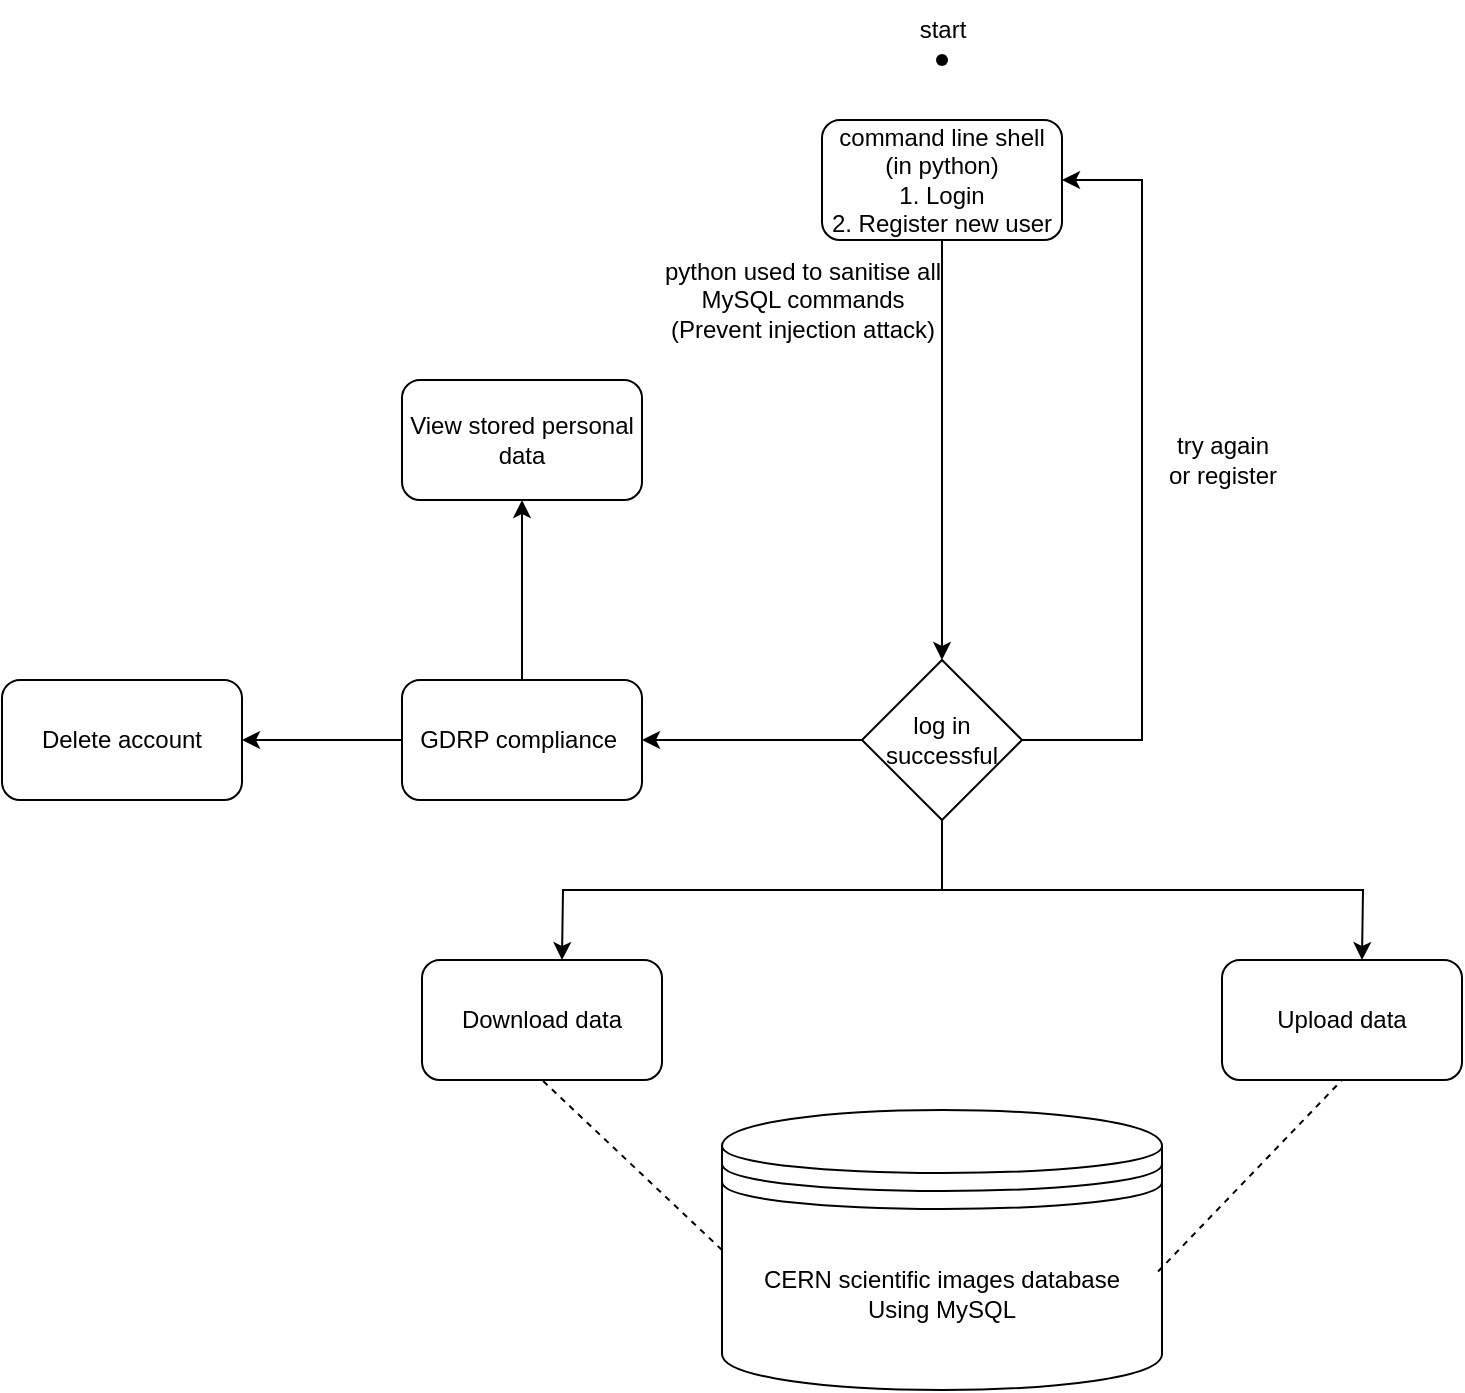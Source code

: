 <mxfile version="20.0.4" type="github">
  <diagram id="C5RBs43oDa-KdzZeNtuy" name="Page-1">
    <mxGraphModel dx="1038" dy="1740" grid="1" gridSize="10" guides="1" tooltips="1" connect="1" arrows="1" fold="1" page="1" pageScale="1" pageWidth="827" pageHeight="1169" math="0" shadow="0">
      <root>
        <mxCell id="WIyWlLk6GJQsqaUBKTNV-0" />
        <mxCell id="WIyWlLk6GJQsqaUBKTNV-1" parent="WIyWlLk6GJQsqaUBKTNV-0" />
        <mxCell id="GDj-0cEsIWtJqUSoCLiY-4" style="edgeStyle=orthogonalEdgeStyle;rounded=0;orthogonalLoop=1;jettySize=auto;html=1;exitX=0.5;exitY=1;exitDx=0;exitDy=0;entryX=0.5;entryY=0;entryDx=0;entryDy=0;" edge="1" parent="WIyWlLk6GJQsqaUBKTNV-1" source="GDj-0cEsIWtJqUSoCLiY-1" target="GDj-0cEsIWtJqUSoCLiY-3">
          <mxGeometry relative="1" as="geometry" />
        </mxCell>
        <mxCell id="GDj-0cEsIWtJqUSoCLiY-1" value="command line shell (in python)&lt;br&gt;1. Login&lt;br&gt;2. Register new user" style="rounded=1;whiteSpace=wrap;html=1;" vertex="1" parent="WIyWlLk6GJQsqaUBKTNV-1">
          <mxGeometry x="450" y="20" width="120" height="60" as="geometry" />
        </mxCell>
        <mxCell id="GDj-0cEsIWtJqUSoCLiY-5" style="edgeStyle=orthogonalEdgeStyle;rounded=0;orthogonalLoop=1;jettySize=auto;html=1;exitX=1;exitY=0.5;exitDx=0;exitDy=0;entryX=1;entryY=0.5;entryDx=0;entryDy=0;" edge="1" parent="WIyWlLk6GJQsqaUBKTNV-1" source="GDj-0cEsIWtJqUSoCLiY-3" target="GDj-0cEsIWtJqUSoCLiY-1">
          <mxGeometry relative="1" as="geometry">
            <Array as="points">
              <mxPoint x="610" y="330" />
              <mxPoint x="610" y="50" />
            </Array>
          </mxGeometry>
        </mxCell>
        <mxCell id="GDj-0cEsIWtJqUSoCLiY-8" style="edgeStyle=orthogonalEdgeStyle;rounded=0;orthogonalLoop=1;jettySize=auto;html=1;exitX=0;exitY=0.5;exitDx=0;exitDy=0;" edge="1" parent="WIyWlLk6GJQsqaUBKTNV-1" source="GDj-0cEsIWtJqUSoCLiY-3">
          <mxGeometry relative="1" as="geometry">
            <mxPoint x="360" y="330" as="targetPoint" />
          </mxGeometry>
        </mxCell>
        <mxCell id="GDj-0cEsIWtJqUSoCLiY-9" style="edgeStyle=orthogonalEdgeStyle;rounded=0;orthogonalLoop=1;jettySize=auto;html=1;exitX=0.5;exitY=1;exitDx=0;exitDy=0;" edge="1" parent="WIyWlLk6GJQsqaUBKTNV-1" source="GDj-0cEsIWtJqUSoCLiY-3">
          <mxGeometry relative="1" as="geometry">
            <mxPoint x="320" y="440" as="targetPoint" />
          </mxGeometry>
        </mxCell>
        <mxCell id="GDj-0cEsIWtJqUSoCLiY-16" style="edgeStyle=orthogonalEdgeStyle;rounded=0;orthogonalLoop=1;jettySize=auto;html=1;exitX=0.5;exitY=1;exitDx=0;exitDy=0;" edge="1" parent="WIyWlLk6GJQsqaUBKTNV-1" source="GDj-0cEsIWtJqUSoCLiY-3">
          <mxGeometry relative="1" as="geometry">
            <mxPoint x="720" y="440" as="targetPoint" />
          </mxGeometry>
        </mxCell>
        <mxCell id="GDj-0cEsIWtJqUSoCLiY-3" value="log in successful" style="rhombus;whiteSpace=wrap;html=1;" vertex="1" parent="WIyWlLk6GJQsqaUBKTNV-1">
          <mxGeometry x="470" y="290" width="80" height="80" as="geometry" />
        </mxCell>
        <mxCell id="GDj-0cEsIWtJqUSoCLiY-6" value="try again&lt;br&gt;or register" style="text;html=1;align=center;verticalAlign=middle;resizable=0;points=[];autosize=1;strokeColor=none;fillColor=none;" vertex="1" parent="WIyWlLk6GJQsqaUBKTNV-1">
          <mxGeometry x="610" y="170" width="80" height="40" as="geometry" />
        </mxCell>
        <mxCell id="GDj-0cEsIWtJqUSoCLiY-11" style="edgeStyle=orthogonalEdgeStyle;rounded=0;orthogonalLoop=1;jettySize=auto;html=1;exitX=0;exitY=0.5;exitDx=0;exitDy=0;" edge="1" parent="WIyWlLk6GJQsqaUBKTNV-1" source="GDj-0cEsIWtJqUSoCLiY-10">
          <mxGeometry relative="1" as="geometry">
            <mxPoint x="160" y="330" as="targetPoint" />
          </mxGeometry>
        </mxCell>
        <mxCell id="GDj-0cEsIWtJqUSoCLiY-12" style="edgeStyle=orthogonalEdgeStyle;rounded=0;orthogonalLoop=1;jettySize=auto;html=1;exitX=0.5;exitY=0;exitDx=0;exitDy=0;" edge="1" parent="WIyWlLk6GJQsqaUBKTNV-1" source="GDj-0cEsIWtJqUSoCLiY-10">
          <mxGeometry relative="1" as="geometry">
            <mxPoint x="300" y="210" as="targetPoint" />
          </mxGeometry>
        </mxCell>
        <mxCell id="GDj-0cEsIWtJqUSoCLiY-10" value="GDRP compliance&amp;nbsp;" style="rounded=1;whiteSpace=wrap;html=1;" vertex="1" parent="WIyWlLk6GJQsqaUBKTNV-1">
          <mxGeometry x="240" y="300" width="120" height="60" as="geometry" />
        </mxCell>
        <mxCell id="GDj-0cEsIWtJqUSoCLiY-13" value="View stored personal data" style="rounded=1;whiteSpace=wrap;html=1;" vertex="1" parent="WIyWlLk6GJQsqaUBKTNV-1">
          <mxGeometry x="240" y="150" width="120" height="60" as="geometry" />
        </mxCell>
        <mxCell id="GDj-0cEsIWtJqUSoCLiY-14" value="Delete account" style="rounded=1;whiteSpace=wrap;html=1;" vertex="1" parent="WIyWlLk6GJQsqaUBKTNV-1">
          <mxGeometry x="40" y="300" width="120" height="60" as="geometry" />
        </mxCell>
        <mxCell id="GDj-0cEsIWtJqUSoCLiY-15" value="Download data" style="rounded=1;whiteSpace=wrap;html=1;" vertex="1" parent="WIyWlLk6GJQsqaUBKTNV-1">
          <mxGeometry x="250" y="440" width="120" height="60" as="geometry" />
        </mxCell>
        <mxCell id="GDj-0cEsIWtJqUSoCLiY-17" value="Upload data" style="rounded=1;whiteSpace=wrap;html=1;" vertex="1" parent="WIyWlLk6GJQsqaUBKTNV-1">
          <mxGeometry x="650" y="440" width="120" height="60" as="geometry" />
        </mxCell>
        <mxCell id="GDj-0cEsIWtJqUSoCLiY-18" value="CERN scientific images database&lt;br&gt;Using MySQL" style="shape=datastore;whiteSpace=wrap;html=1;" vertex="1" parent="WIyWlLk6GJQsqaUBKTNV-1">
          <mxGeometry x="400" y="515" width="220" height="140" as="geometry" />
        </mxCell>
        <mxCell id="GDj-0cEsIWtJqUSoCLiY-20" value="" style="endArrow=none;dashed=1;html=1;rounded=0;exitX=0;exitY=0.5;exitDx=0;exitDy=0;" edge="1" parent="WIyWlLk6GJQsqaUBKTNV-1" source="GDj-0cEsIWtJqUSoCLiY-18">
          <mxGeometry width="50" height="50" relative="1" as="geometry">
            <mxPoint x="390" y="470" as="sourcePoint" />
            <mxPoint x="310" y="500" as="targetPoint" />
          </mxGeometry>
        </mxCell>
        <mxCell id="GDj-0cEsIWtJqUSoCLiY-22" value="" style="endArrow=none;dashed=1;html=1;rounded=0;exitX=0.991;exitY=0.577;exitDx=0;exitDy=0;exitPerimeter=0;" edge="1" parent="WIyWlLk6GJQsqaUBKTNV-1" source="GDj-0cEsIWtJqUSoCLiY-18">
          <mxGeometry width="50" height="50" relative="1" as="geometry">
            <mxPoint x="800" y="585" as="sourcePoint" />
            <mxPoint x="710" y="500" as="targetPoint" />
          </mxGeometry>
        </mxCell>
        <mxCell id="GDj-0cEsIWtJqUSoCLiY-23" value="" style="shape=waypoint;sketch=0;fillStyle=solid;size=6;pointerEvents=1;points=[];fillColor=none;resizable=0;rotatable=0;perimeter=centerPerimeter;snapToPoint=1;" vertex="1" parent="WIyWlLk6GJQsqaUBKTNV-1">
          <mxGeometry x="490" y="-30" width="40" height="40" as="geometry" />
        </mxCell>
        <mxCell id="GDj-0cEsIWtJqUSoCLiY-24" value="start" style="text;html=1;align=center;verticalAlign=middle;resizable=0;points=[];autosize=1;strokeColor=none;fillColor=none;" vertex="1" parent="WIyWlLk6GJQsqaUBKTNV-1">
          <mxGeometry x="485" y="-40" width="50" height="30" as="geometry" />
        </mxCell>
        <mxCell id="GDj-0cEsIWtJqUSoCLiY-25" value="python used to sanitise all &lt;br&gt;MySQL commands&lt;br&gt;(Prevent injection attack)" style="text;html=1;align=center;verticalAlign=middle;resizable=0;points=[];autosize=1;strokeColor=none;fillColor=none;" vertex="1" parent="WIyWlLk6GJQsqaUBKTNV-1">
          <mxGeometry x="360" y="80" width="160" height="60" as="geometry" />
        </mxCell>
      </root>
    </mxGraphModel>
  </diagram>
</mxfile>
